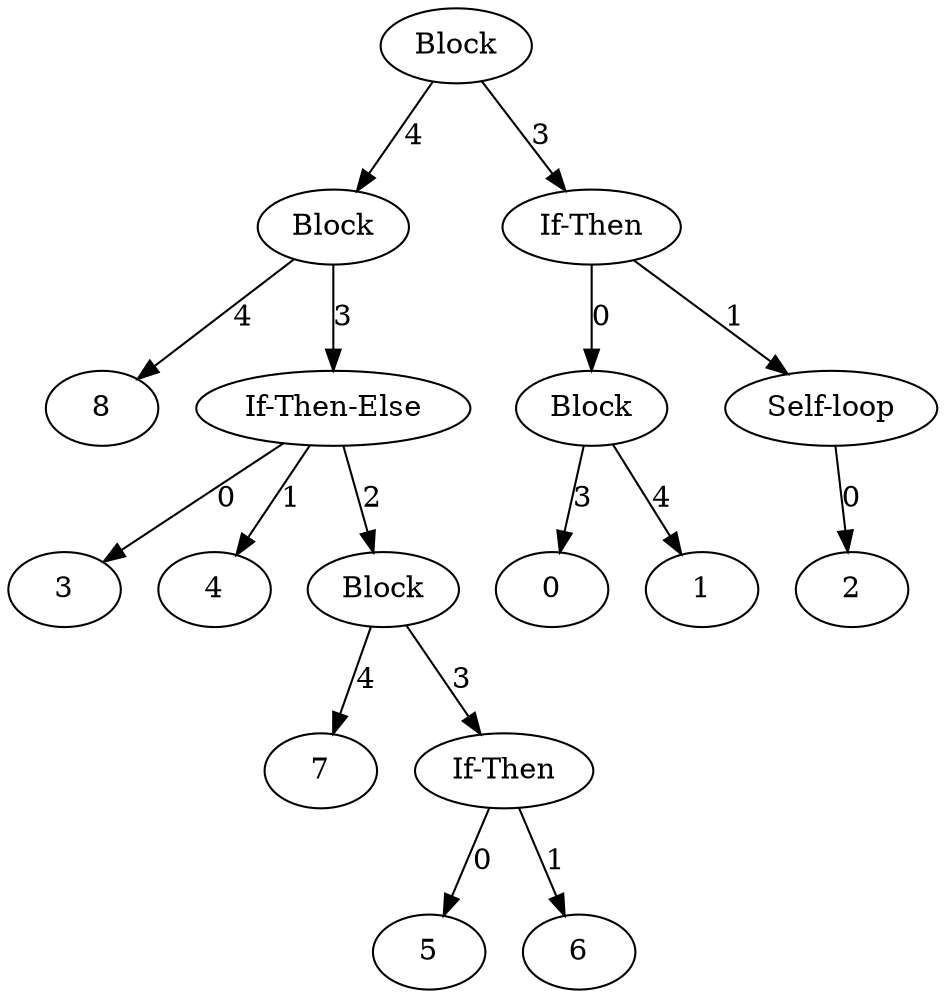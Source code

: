 digraph G {
0 [label="0"];
1 [label="1"];
2 [label="2"];
3 [label="3"];
4 [label="4"];
5 [label="5"];
6 [label="6"];
7 [label="7"];
8 [label="8"];
9 [label="If-Then"];
10 [label="Block"];
11 [label="Block"];
12 [label="If-Then-Else"];
13 [label="Block"];
14 [label="Self-loop"];
15 [label="If-Then"];
16 [label="Block"];
9->5  [label="0"];
9->6  [label="1"];
10->0  [label="3"];
10->1  [label="4"];
11->9  [label="3"];
11->7  [label="4"];
12->3  [label="0"];
12->4  [label="1"];
12->11  [label="2"];
13->12  [label="3"];
13->8  [label="4"];
14->2  [label="0"];
15->10  [label="0"];
15->14  [label="1"];
16->15  [label="3"];
16->13  [label="4"];
}
